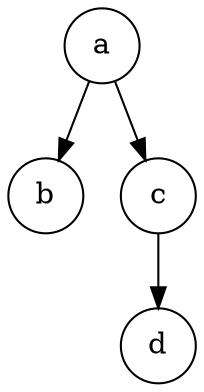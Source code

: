 digraph G{
	margin="0"
	node[shape=circle]
	ta[label="a"];
	tab[label="b"];
	tac[label="c"];
	tacd[label="d"];
	tac->tacd;
	{rank=same tab->tac[style=invis]}
	ta->tab;
	ta->tac;
}
